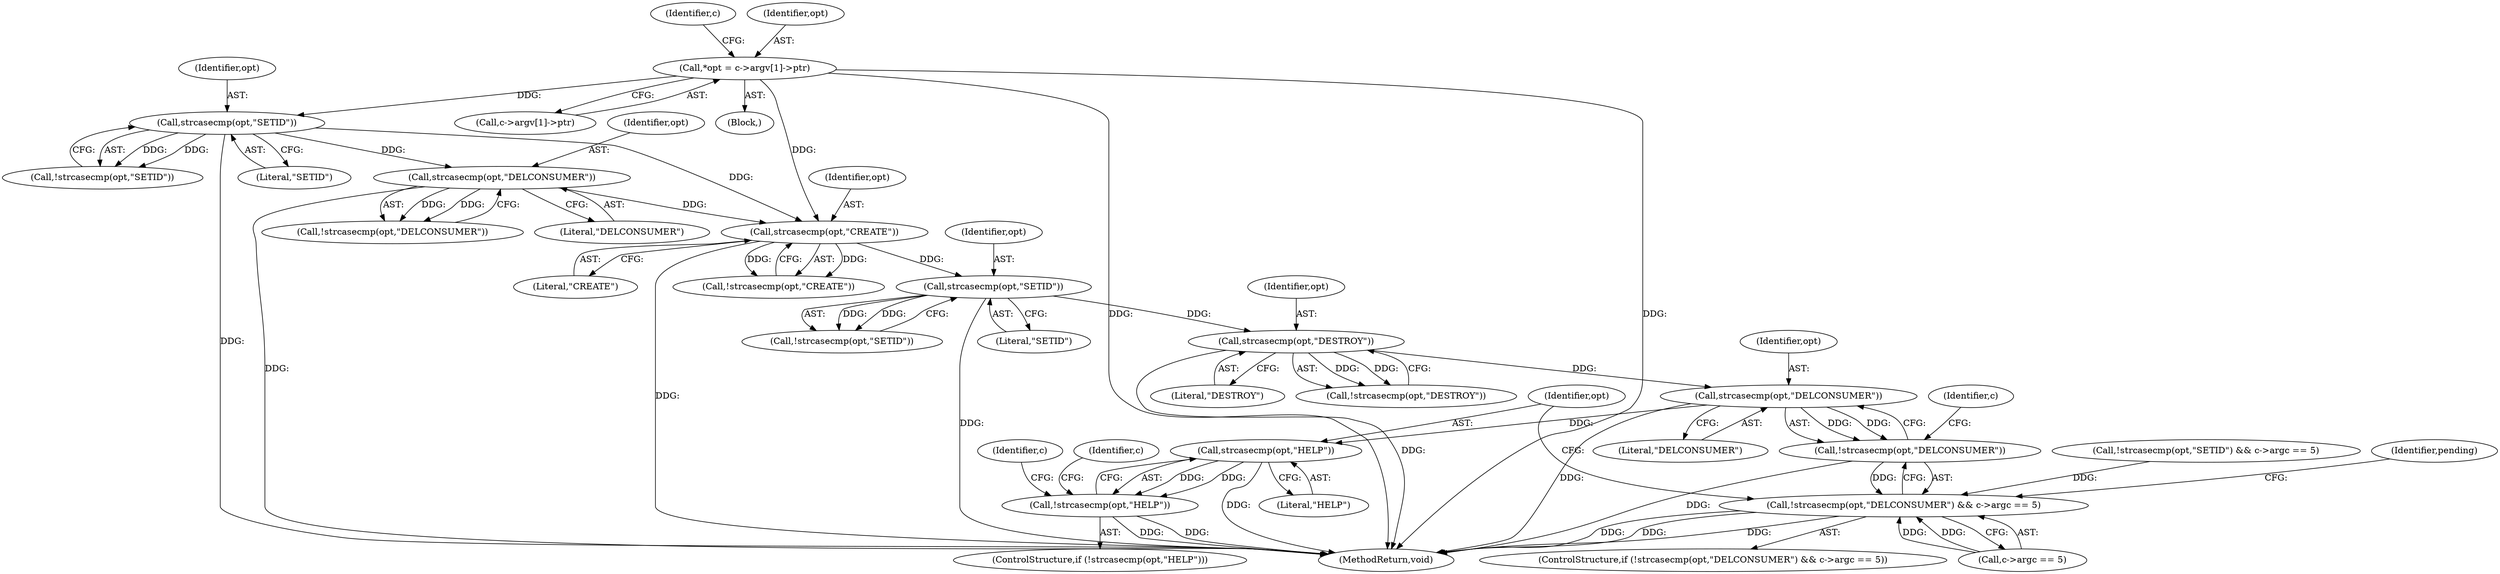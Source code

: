digraph "0_redis_c04082cf138f1f51cedf05ee9ad36fb6763cafc6@pointer" {
"1000382" [label="(Call,strcasecmp(opt,\"DELCONSUMER\"))"];
"1000342" [label="(Call,strcasecmp(opt,\"DESTROY\"))"];
"1000285" [label="(Call,strcasecmp(opt,\"SETID\"))"];
"1000210" [label="(Call,strcasecmp(opt,\"CREATE\"))"];
"1000187" [label="(Call,strcasecmp(opt,\"DELCONSUMER\"))"];
"1000183" [label="(Call,strcasecmp(opt,\"SETID\"))"];
"1000124" [label="(Call,*opt = c->argv[1]->ptr)"];
"1000381" [label="(Call,!strcasecmp(opt,\"DELCONSUMER\"))"];
"1000380" [label="(Call,!strcasecmp(opt,\"DELCONSUMER\") && c->argc == 5)"];
"1000413" [label="(Call,strcasecmp(opt,\"HELP\"))"];
"1000412" [label="(Call,!strcasecmp(opt,\"HELP\"))"];
"1000341" [label="(Call,!strcasecmp(opt,\"DESTROY\"))"];
"1000136" [label="(Identifier,c)"];
"1000183" [label="(Call,strcasecmp(opt,\"SETID\"))"];
"1000284" [label="(Call,!strcasecmp(opt,\"SETID\"))"];
"1000423" [label="(Identifier,c)"];
"1000186" [label="(Call,!strcasecmp(opt,\"DELCONSUMER\"))"];
"1000283" [label="(Call,!strcasecmp(opt,\"SETID\") && c->argc == 5)"];
"1000418" [label="(Identifier,c)"];
"1000412" [label="(Call,!strcasecmp(opt,\"HELP\"))"];
"1000344" [label="(Literal,\"DESTROY\")"];
"1000342" [label="(Call,strcasecmp(opt,\"DESTROY\"))"];
"1000415" [label="(Literal,\"HELP\")"];
"1000384" [label="(Literal,\"DELCONSUMER\")"];
"1000210" [label="(Call,strcasecmp(opt,\"CREATE\"))"];
"1000427" [label="(MethodReturn,void)"];
"1000383" [label="(Identifier,opt)"];
"1000411" [label="(ControlStructure,if (!strcasecmp(opt,\"HELP\")))"];
"1000126" [label="(Call,c->argv[1]->ptr)"];
"1000382" [label="(Call,strcasecmp(opt,\"DELCONSUMER\"))"];
"1000287" [label="(Literal,\"SETID\")"];
"1000185" [label="(Literal,\"SETID\")"];
"1000379" [label="(ControlStructure,if (!strcasecmp(opt,\"DELCONSUMER\") && c->argc == 5))"];
"1000285" [label="(Call,strcasecmp(opt,\"SETID\"))"];
"1000125" [label="(Identifier,opt)"];
"1000189" [label="(Literal,\"DELCONSUMER\")"];
"1000184" [label="(Identifier,opt)"];
"1000387" [label="(Identifier,c)"];
"1000212" [label="(Literal,\"CREATE\")"];
"1000124" [label="(Call,*opt = c->argv[1]->ptr)"];
"1000107" [label="(Block,)"];
"1000413" [label="(Call,strcasecmp(opt,\"HELP\"))"];
"1000343" [label="(Identifier,opt)"];
"1000381" [label="(Call,!strcasecmp(opt,\"DELCONSUMER\"))"];
"1000211" [label="(Identifier,opt)"];
"1000188" [label="(Identifier,opt)"];
"1000209" [label="(Call,!strcasecmp(opt,\"CREATE\"))"];
"1000182" [label="(Call,!strcasecmp(opt,\"SETID\"))"];
"1000380" [label="(Call,!strcasecmp(opt,\"DELCONSUMER\") && c->argc == 5)"];
"1000414" [label="(Identifier,opt)"];
"1000393" [label="(Identifier,pending)"];
"1000187" [label="(Call,strcasecmp(opt,\"DELCONSUMER\"))"];
"1000385" [label="(Call,c->argc == 5)"];
"1000286" [label="(Identifier,opt)"];
"1000382" -> "1000381"  [label="AST: "];
"1000382" -> "1000384"  [label="CFG: "];
"1000383" -> "1000382"  [label="AST: "];
"1000384" -> "1000382"  [label="AST: "];
"1000381" -> "1000382"  [label="CFG: "];
"1000382" -> "1000427"  [label="DDG: "];
"1000382" -> "1000381"  [label="DDG: "];
"1000382" -> "1000381"  [label="DDG: "];
"1000342" -> "1000382"  [label="DDG: "];
"1000382" -> "1000413"  [label="DDG: "];
"1000342" -> "1000341"  [label="AST: "];
"1000342" -> "1000344"  [label="CFG: "];
"1000343" -> "1000342"  [label="AST: "];
"1000344" -> "1000342"  [label="AST: "];
"1000341" -> "1000342"  [label="CFG: "];
"1000342" -> "1000427"  [label="DDG: "];
"1000342" -> "1000341"  [label="DDG: "];
"1000342" -> "1000341"  [label="DDG: "];
"1000285" -> "1000342"  [label="DDG: "];
"1000285" -> "1000284"  [label="AST: "];
"1000285" -> "1000287"  [label="CFG: "];
"1000286" -> "1000285"  [label="AST: "];
"1000287" -> "1000285"  [label="AST: "];
"1000284" -> "1000285"  [label="CFG: "];
"1000285" -> "1000427"  [label="DDG: "];
"1000285" -> "1000284"  [label="DDG: "];
"1000285" -> "1000284"  [label="DDG: "];
"1000210" -> "1000285"  [label="DDG: "];
"1000210" -> "1000209"  [label="AST: "];
"1000210" -> "1000212"  [label="CFG: "];
"1000211" -> "1000210"  [label="AST: "];
"1000212" -> "1000210"  [label="AST: "];
"1000209" -> "1000210"  [label="CFG: "];
"1000210" -> "1000427"  [label="DDG: "];
"1000210" -> "1000209"  [label="DDG: "];
"1000210" -> "1000209"  [label="DDG: "];
"1000187" -> "1000210"  [label="DDG: "];
"1000124" -> "1000210"  [label="DDG: "];
"1000183" -> "1000210"  [label="DDG: "];
"1000187" -> "1000186"  [label="AST: "];
"1000187" -> "1000189"  [label="CFG: "];
"1000188" -> "1000187"  [label="AST: "];
"1000189" -> "1000187"  [label="AST: "];
"1000186" -> "1000187"  [label="CFG: "];
"1000187" -> "1000427"  [label="DDG: "];
"1000187" -> "1000186"  [label="DDG: "];
"1000187" -> "1000186"  [label="DDG: "];
"1000183" -> "1000187"  [label="DDG: "];
"1000183" -> "1000182"  [label="AST: "];
"1000183" -> "1000185"  [label="CFG: "];
"1000184" -> "1000183"  [label="AST: "];
"1000185" -> "1000183"  [label="AST: "];
"1000182" -> "1000183"  [label="CFG: "];
"1000183" -> "1000427"  [label="DDG: "];
"1000183" -> "1000182"  [label="DDG: "];
"1000183" -> "1000182"  [label="DDG: "];
"1000124" -> "1000183"  [label="DDG: "];
"1000124" -> "1000107"  [label="AST: "];
"1000124" -> "1000126"  [label="CFG: "];
"1000125" -> "1000124"  [label="AST: "];
"1000126" -> "1000124"  [label="AST: "];
"1000136" -> "1000124"  [label="CFG: "];
"1000124" -> "1000427"  [label="DDG: "];
"1000124" -> "1000427"  [label="DDG: "];
"1000381" -> "1000380"  [label="AST: "];
"1000387" -> "1000381"  [label="CFG: "];
"1000380" -> "1000381"  [label="CFG: "];
"1000381" -> "1000427"  [label="DDG: "];
"1000381" -> "1000380"  [label="DDG: "];
"1000380" -> "1000379"  [label="AST: "];
"1000380" -> "1000385"  [label="CFG: "];
"1000385" -> "1000380"  [label="AST: "];
"1000393" -> "1000380"  [label="CFG: "];
"1000414" -> "1000380"  [label="CFG: "];
"1000380" -> "1000427"  [label="DDG: "];
"1000380" -> "1000427"  [label="DDG: "];
"1000380" -> "1000427"  [label="DDG: "];
"1000385" -> "1000380"  [label="DDG: "];
"1000385" -> "1000380"  [label="DDG: "];
"1000283" -> "1000380"  [label="DDG: "];
"1000413" -> "1000412"  [label="AST: "];
"1000413" -> "1000415"  [label="CFG: "];
"1000414" -> "1000413"  [label="AST: "];
"1000415" -> "1000413"  [label="AST: "];
"1000412" -> "1000413"  [label="CFG: "];
"1000413" -> "1000427"  [label="DDG: "];
"1000413" -> "1000412"  [label="DDG: "];
"1000413" -> "1000412"  [label="DDG: "];
"1000412" -> "1000411"  [label="AST: "];
"1000418" -> "1000412"  [label="CFG: "];
"1000423" -> "1000412"  [label="CFG: "];
"1000412" -> "1000427"  [label="DDG: "];
"1000412" -> "1000427"  [label="DDG: "];
}
